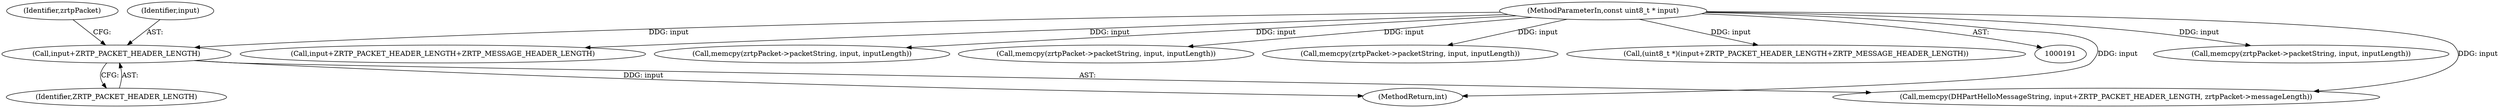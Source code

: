 digraph "0_bzrtp_bbb1e6e2f467ee4bd7b9a8c800e4f07343d7d99b@pointer" {
"1001080" [label="(Call,input+ZRTP_PACKET_HEADER_LENGTH)"];
"1000194" [label="(MethodParameterIn,const uint8_t * input)"];
"1001084" [label="(Identifier,zrtpPacket)"];
"1000588" [label="(Call,memcpy(zrtpPacket->packetString, input, inputLength))"];
"1000204" [label="(Call,input+ZRTP_PACKET_HEADER_LENGTH+ZRTP_MESSAGE_HEADER_LENGTH)"];
"1001080" [label="(Call,input+ZRTP_PACKET_HEADER_LENGTH)"];
"1001081" [label="(Identifier,input)"];
"1000891" [label="(Call,memcpy(zrtpPacket->packetString, input, inputLength))"];
"1001082" [label="(Identifier,ZRTP_PACKET_HEADER_LENGTH)"];
"1001915" [label="(Call,memcpy(zrtpPacket->packetString, input, inputLength))"];
"1001966" [label="(MethodReturn,int)"];
"1001078" [label="(Call,memcpy(DHPartHelloMessageString, input+ZRTP_PACKET_HEADER_LENGTH, zrtpPacket->messageLength))"];
"1001285" [label="(Call,memcpy(zrtpPacket->packetString, input, inputLength))"];
"1000202" [label="(Call,(uint8_t *)(input+ZRTP_PACKET_HEADER_LENGTH+ZRTP_MESSAGE_HEADER_LENGTH))"];
"1000194" [label="(MethodParameterIn,const uint8_t * input)"];
"1001080" -> "1001078"  [label="AST: "];
"1001080" -> "1001082"  [label="CFG: "];
"1001081" -> "1001080"  [label="AST: "];
"1001082" -> "1001080"  [label="AST: "];
"1001084" -> "1001080"  [label="CFG: "];
"1001080" -> "1001966"  [label="DDG: input"];
"1000194" -> "1001080"  [label="DDG: input"];
"1000194" -> "1000191"  [label="AST: "];
"1000194" -> "1001966"  [label="DDG: input"];
"1000194" -> "1000202"  [label="DDG: input"];
"1000194" -> "1000204"  [label="DDG: input"];
"1000194" -> "1000588"  [label="DDG: input"];
"1000194" -> "1000891"  [label="DDG: input"];
"1000194" -> "1001078"  [label="DDG: input"];
"1000194" -> "1001285"  [label="DDG: input"];
"1000194" -> "1001915"  [label="DDG: input"];
}
